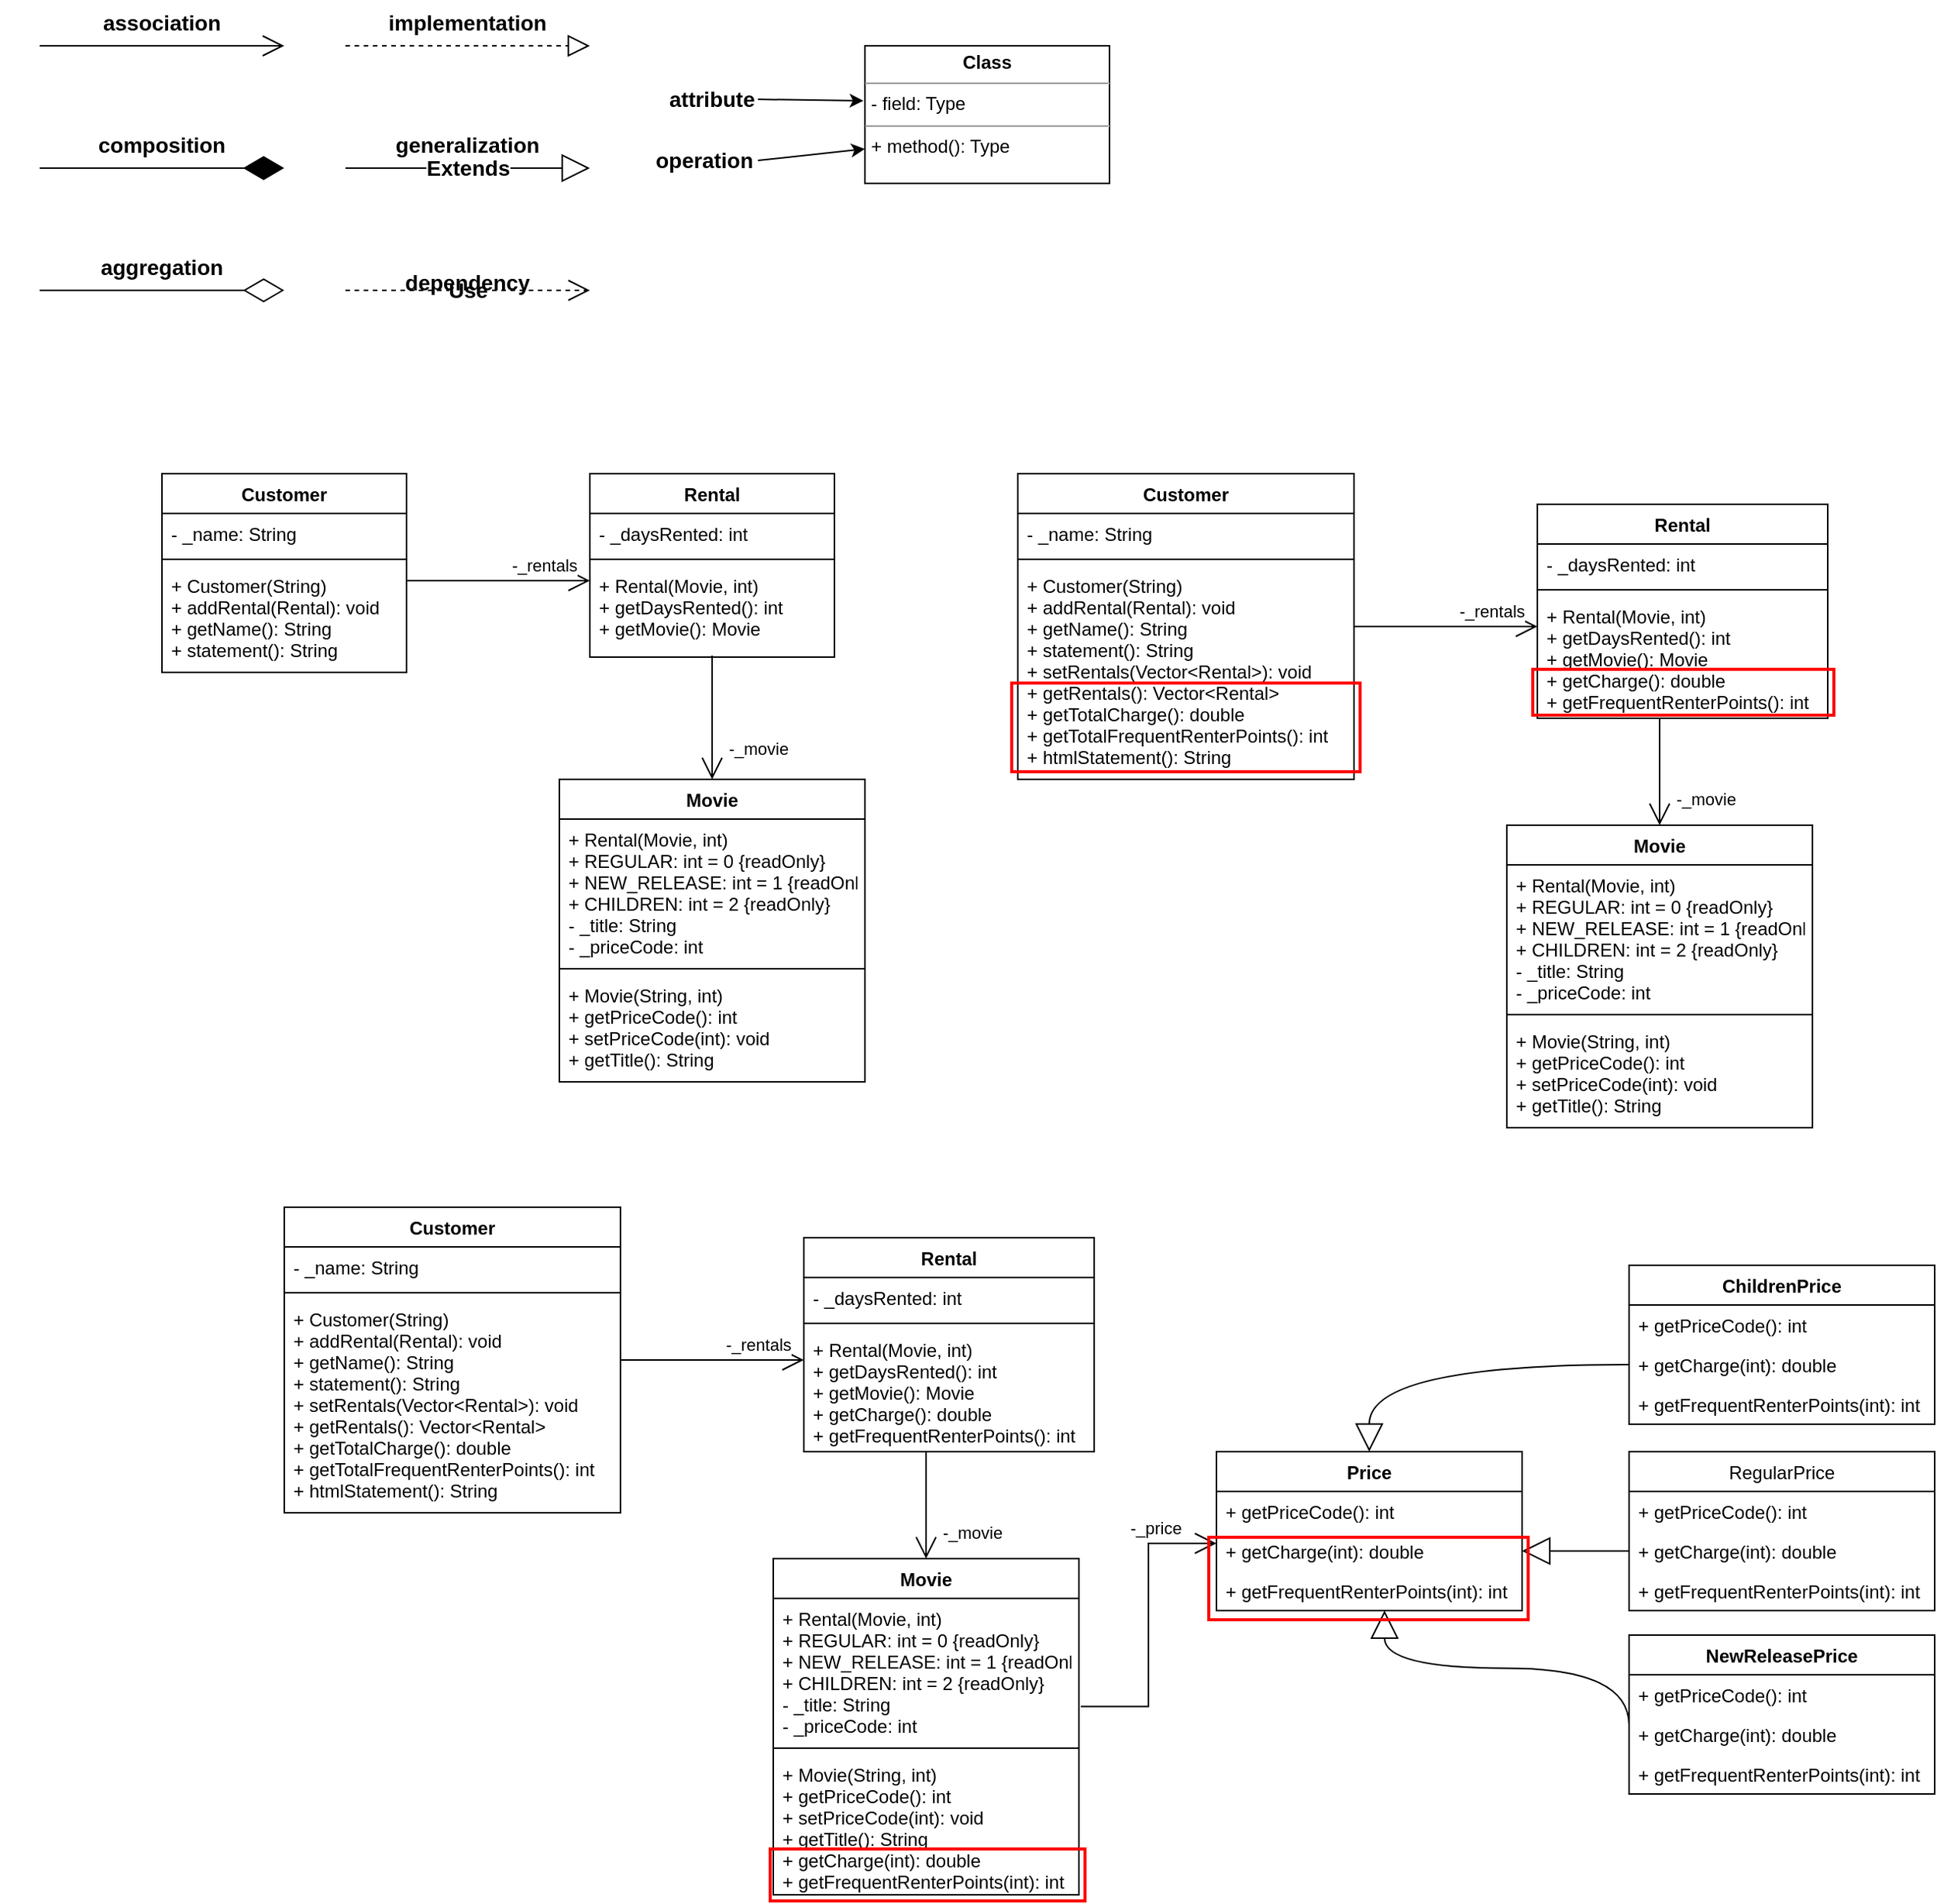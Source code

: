 <mxfile version="20.8.16" type="device"><diagram name="Page-1" id="xjZvKfOel7peh5mD1noz"><mxGraphModel dx="1600" dy="992" grid="1" gridSize="10" guides="1" tooltips="1" connect="1" arrows="1" fold="1" page="1" pageScale="1" pageWidth="850" pageHeight="1100" math="0" shadow="0"><root><mxCell id="0"/><mxCell id="1" parent="0"/><mxCell id="PV1EFJcUjrgo-LFW3s-f-2" value="" style="endArrow=open;endFill=1;endSize=12;html=1;rounded=0;fontStyle=1;fontSize=14;" parent="1" edge="1"><mxGeometry width="160" relative="1" as="geometry"><mxPoint x="40" y="640" as="sourcePoint"/><mxPoint x="200" y="640" as="targetPoint"/></mxGeometry></mxCell><mxCell id="PV1EFJcUjrgo-LFW3s-f-3" value="association" style="text;html=1;strokeColor=none;fillColor=none;align=center;verticalAlign=middle;whiteSpace=wrap;rounded=0;fontStyle=1;fontSize=14;" parent="1" vertex="1"><mxGeometry x="40" y="610" width="160" height="30" as="geometry"/></mxCell><mxCell id="PV1EFJcUjrgo-LFW3s-f-4" value="" style="endArrow=diamondThin;endFill=1;endSize=24;html=1;rounded=0;fontStyle=1;fontSize=14;" parent="1" edge="1"><mxGeometry width="160" relative="1" as="geometry"><mxPoint x="40" y="720" as="sourcePoint"/><mxPoint x="200" y="720" as="targetPoint"/></mxGeometry></mxCell><mxCell id="PV1EFJcUjrgo-LFW3s-f-5" value="composition" style="text;html=1;strokeColor=none;fillColor=none;align=center;verticalAlign=middle;whiteSpace=wrap;rounded=0;fontStyle=1;fontSize=14;" parent="1" vertex="1"><mxGeometry x="40" y="690" width="160" height="30" as="geometry"/></mxCell><mxCell id="PV1EFJcUjrgo-LFW3s-f-6" value="" style="endArrow=diamondThin;endFill=0;endSize=24;html=1;rounded=0;fontStyle=1;fontSize=14;" parent="1" edge="1"><mxGeometry width="160" relative="1" as="geometry"><mxPoint x="40" y="800" as="sourcePoint"/><mxPoint x="200" y="800" as="targetPoint"/></mxGeometry></mxCell><mxCell id="PV1EFJcUjrgo-LFW3s-f-7" value="aggregation" style="text;html=1;strokeColor=none;fillColor=none;align=center;verticalAlign=middle;whiteSpace=wrap;rounded=0;fontStyle=1;fontSize=14;" parent="1" vertex="1"><mxGeometry x="40" y="770" width="160" height="30" as="geometry"/></mxCell><mxCell id="PV1EFJcUjrgo-LFW3s-f-8" value="" style="endArrow=block;dashed=1;endFill=0;endSize=12;html=1;rounded=0;fontStyle=1;fontSize=14;" parent="1" edge="1"><mxGeometry width="160" relative="1" as="geometry"><mxPoint x="240" y="640" as="sourcePoint"/><mxPoint x="400" y="640" as="targetPoint"/></mxGeometry></mxCell><mxCell id="PV1EFJcUjrgo-LFW3s-f-9" value="implementation" style="text;html=1;strokeColor=none;fillColor=none;align=center;verticalAlign=middle;whiteSpace=wrap;rounded=0;fontStyle=1;fontSize=14;" parent="1" vertex="1"><mxGeometry x="240" y="610" width="160" height="30" as="geometry"/></mxCell><mxCell id="PV1EFJcUjrgo-LFW3s-f-10" value="Extends" style="endArrow=block;endSize=16;endFill=0;html=1;rounded=0;fontStyle=1;fontSize=14;" parent="1" edge="1"><mxGeometry width="160" relative="1" as="geometry"><mxPoint x="240" y="720" as="sourcePoint"/><mxPoint x="400" y="720" as="targetPoint"/></mxGeometry></mxCell><mxCell id="PV1EFJcUjrgo-LFW3s-f-11" value="generalization" style="text;html=1;strokeColor=none;fillColor=none;align=center;verticalAlign=middle;whiteSpace=wrap;rounded=0;fontStyle=1;fontSize=14;" parent="1" vertex="1"><mxGeometry x="240" y="690" width="160" height="30" as="geometry"/></mxCell><mxCell id="PV1EFJcUjrgo-LFW3s-f-12" value="Use" style="endArrow=open;endSize=12;dashed=1;html=1;rounded=0;fontStyle=1;fontSize=14;" parent="1" edge="1"><mxGeometry width="160" relative="1" as="geometry"><mxPoint x="240" y="800" as="sourcePoint"/><mxPoint x="400" y="800" as="targetPoint"/></mxGeometry></mxCell><mxCell id="PV1EFJcUjrgo-LFW3s-f-13" value="dependency" style="text;html=1;strokeColor=none;fillColor=none;align=center;verticalAlign=middle;whiteSpace=wrap;rounded=0;fontStyle=1;fontSize=14;" parent="1" vertex="1"><mxGeometry x="240" y="780" width="160" height="30" as="geometry"/></mxCell><mxCell id="PV1EFJcUjrgo-LFW3s-f-18" value="&lt;p style=&quot;margin:0px;margin-top:4px;text-align:center;&quot;&gt;&lt;b&gt;Class&lt;/b&gt;&lt;/p&gt;&lt;hr size=&quot;1&quot;&gt;&lt;p style=&quot;margin:0px;margin-left:4px;&quot;&gt;- field: Type&lt;/p&gt;&lt;hr size=&quot;1&quot;&gt;&lt;p style=&quot;margin:0px;margin-left:4px;&quot;&gt;+ method(): Type&lt;/p&gt;" style="verticalAlign=top;align=left;overflow=fill;fontSize=12;fontFamily=Helvetica;html=1;" parent="1" vertex="1"><mxGeometry x="580" y="640" width="160" height="90" as="geometry"/></mxCell><mxCell id="PV1EFJcUjrgo-LFW3s-f-19" value="" style="endArrow=classic;html=1;rounded=0;entryX=-0.006;entryY=0.4;entryDx=0;entryDy=0;entryPerimeter=0;exitX=1;exitY=0.5;exitDx=0;exitDy=0;" parent="1" source="PV1EFJcUjrgo-LFW3s-f-20" target="PV1EFJcUjrgo-LFW3s-f-18" edge="1"><mxGeometry width="50" height="50" relative="1" as="geometry"><mxPoint x="510" y="674.5" as="sourcePoint"/><mxPoint x="560" y="674.5" as="targetPoint"/></mxGeometry></mxCell><mxCell id="PV1EFJcUjrgo-LFW3s-f-20" value="attribute" style="text;html=1;strokeColor=none;fillColor=none;align=center;verticalAlign=middle;whiteSpace=wrap;rounded=0;fontStyle=1;fontSize=14;" parent="1" vertex="1"><mxGeometry x="450" y="660" width="60" height="30" as="geometry"/></mxCell><mxCell id="PV1EFJcUjrgo-LFW3s-f-21" value="" style="endArrow=classic;html=1;rounded=0;entryX=0;entryY=0.75;entryDx=0;entryDy=0;exitX=1;exitY=0.5;exitDx=0;exitDy=0;" parent="1" source="PV1EFJcUjrgo-LFW3s-f-22" target="PV1EFJcUjrgo-LFW3s-f-18" edge="1"><mxGeometry width="50" height="50" relative="1" as="geometry"><mxPoint x="500" y="714.5" as="sourcePoint"/><mxPoint x="569.04" y="716" as="targetPoint"/></mxGeometry></mxCell><mxCell id="PV1EFJcUjrgo-LFW3s-f-22" value="operation" style="text;html=1;strokeColor=none;fillColor=none;align=center;verticalAlign=middle;whiteSpace=wrap;rounded=0;fontStyle=1;fontSize=14;" parent="1" vertex="1"><mxGeometry x="440" y="700" width="70" height="30" as="geometry"/></mxCell><mxCell id="R69NQJKKHj9QpN-TUXng-1" value="Customer" style="swimlane;fontStyle=1;align=center;verticalAlign=top;childLayout=stackLayout;horizontal=1;startSize=26;horizontalStack=0;resizeParent=1;resizeParentMax=0;resizeLast=0;collapsible=1;marginBottom=0;" parent="1" vertex="1"><mxGeometry x="120" y="920" width="160" height="130" as="geometry"/></mxCell><mxCell id="R69NQJKKHj9QpN-TUXng-2" value="- _name: String" style="text;strokeColor=none;fillColor=none;align=left;verticalAlign=top;spacingLeft=4;spacingRight=4;overflow=hidden;rotatable=0;points=[[0,0.5],[1,0.5]];portConstraint=eastwest;" parent="R69NQJKKHj9QpN-TUXng-1" vertex="1"><mxGeometry y="26" width="160" height="26" as="geometry"/></mxCell><mxCell id="R69NQJKKHj9QpN-TUXng-3" value="" style="line;strokeWidth=1;fillColor=none;align=left;verticalAlign=middle;spacingTop=-1;spacingLeft=3;spacingRight=3;rotatable=0;labelPosition=right;points=[];portConstraint=eastwest;strokeColor=inherit;" parent="R69NQJKKHj9QpN-TUXng-1" vertex="1"><mxGeometry y="52" width="160" height="8" as="geometry"/></mxCell><mxCell id="R69NQJKKHj9QpN-TUXng-4" value="+ Customer(String)&#10;+ addRental(Rental): void&#10;+ getName(): String&#10;+ statement(): String" style="text;strokeColor=none;fillColor=none;align=left;verticalAlign=top;spacingLeft=4;spacingRight=4;overflow=hidden;rotatable=0;points=[[0,0.5],[1,0.5]];portConstraint=eastwest;" parent="R69NQJKKHj9QpN-TUXng-1" vertex="1"><mxGeometry y="60" width="160" height="70" as="geometry"/></mxCell><mxCell id="R69NQJKKHj9QpN-TUXng-5" value="Rental" style="swimlane;fontStyle=1;align=center;verticalAlign=top;childLayout=stackLayout;horizontal=1;startSize=26;horizontalStack=0;resizeParent=1;resizeParentMax=0;resizeLast=0;collapsible=1;marginBottom=0;" parent="1" vertex="1"><mxGeometry x="400" y="920" width="160" height="120" as="geometry"/></mxCell><mxCell id="R69NQJKKHj9QpN-TUXng-6" value="- _daysRented: int" style="text;strokeColor=none;fillColor=none;align=left;verticalAlign=top;spacingLeft=4;spacingRight=4;overflow=hidden;rotatable=0;points=[[0,0.5],[1,0.5]];portConstraint=eastwest;" parent="R69NQJKKHj9QpN-TUXng-5" vertex="1"><mxGeometry y="26" width="160" height="26" as="geometry"/></mxCell><mxCell id="R69NQJKKHj9QpN-TUXng-7" value="" style="line;strokeWidth=1;fillColor=none;align=left;verticalAlign=middle;spacingTop=-1;spacingLeft=3;spacingRight=3;rotatable=0;labelPosition=right;points=[];portConstraint=eastwest;strokeColor=inherit;" parent="R69NQJKKHj9QpN-TUXng-5" vertex="1"><mxGeometry y="52" width="160" height="8" as="geometry"/></mxCell><mxCell id="R69NQJKKHj9QpN-TUXng-8" value="+ Rental(Movie, int)&#10;+ getDaysRented(): int&#10;+ getMovie(): Movie" style="text;strokeColor=none;fillColor=none;align=left;verticalAlign=top;spacingLeft=4;spacingRight=4;overflow=hidden;rotatable=0;points=[[0,0.5],[1,0.5]];portConstraint=eastwest;" parent="R69NQJKKHj9QpN-TUXng-5" vertex="1"><mxGeometry y="60" width="160" height="60" as="geometry"/></mxCell><mxCell id="OQfz_WFB2d55QO-OLQLl-6" value="-_movie" style="endArrow=open;endFill=1;endSize=12;html=1;rounded=0;entryX=0.5;entryY=0;entryDx=0;entryDy=0;" parent="R69NQJKKHj9QpN-TUXng-5" target="OQfz_WFB2d55QO-OLQLl-1" edge="1"><mxGeometry x="0.506" y="30" width="160" relative="1" as="geometry"><mxPoint x="80" y="119" as="sourcePoint"/><mxPoint x="240" y="119" as="targetPoint"/><mxPoint as="offset"/></mxGeometry></mxCell><mxCell id="OQfz_WFB2d55QO-OLQLl-1" value="Movie" style="swimlane;fontStyle=1;align=center;verticalAlign=top;childLayout=stackLayout;horizontal=1;startSize=26;horizontalStack=0;resizeParent=1;resizeParentMax=0;resizeLast=0;collapsible=1;marginBottom=0;" parent="1" vertex="1"><mxGeometry x="380" y="1120" width="200" height="198" as="geometry"/></mxCell><mxCell id="OQfz_WFB2d55QO-OLQLl-2" value="+ Rental(Movie, int)&#10;+ REGULAR: int = 0 {readOnly}&#10;+ NEW_RELEASE: int = 1 {readOnly}&#10;+ CHILDREN: int = 2 {readOnly}&#10;- _title: String&#10;- _priceCode: int" style="text;strokeColor=none;fillColor=none;align=left;verticalAlign=top;spacingLeft=4;spacingRight=4;overflow=hidden;rotatable=0;points=[[0,0.5],[1,0.5]];portConstraint=eastwest;" parent="OQfz_WFB2d55QO-OLQLl-1" vertex="1"><mxGeometry y="26" width="200" height="94" as="geometry"/></mxCell><mxCell id="OQfz_WFB2d55QO-OLQLl-3" value="" style="line;strokeWidth=1;fillColor=none;align=left;verticalAlign=middle;spacingTop=-1;spacingLeft=3;spacingRight=3;rotatable=0;labelPosition=right;points=[];portConstraint=eastwest;strokeColor=inherit;" parent="OQfz_WFB2d55QO-OLQLl-1" vertex="1"><mxGeometry y="120" width="200" height="8" as="geometry"/></mxCell><mxCell id="OQfz_WFB2d55QO-OLQLl-4" value="+ Movie(String, int)&#10;+ getPriceCode(): int&#10;+ setPriceCode(int): void&#10;+ getTitle(): String" style="text;strokeColor=none;fillColor=none;align=left;verticalAlign=top;spacingLeft=4;spacingRight=4;overflow=hidden;rotatable=0;points=[[0,0.5],[1,0.5]];portConstraint=eastwest;" parent="OQfz_WFB2d55QO-OLQLl-1" vertex="1"><mxGeometry y="128" width="200" height="70" as="geometry"/></mxCell><mxCell id="OQfz_WFB2d55QO-OLQLl-5" value="-_rentals" style="endArrow=open;endFill=1;endSize=12;html=1;rounded=0;" parent="1" edge="1"><mxGeometry x="0.5" y="10" width="160" relative="1" as="geometry"><mxPoint x="280" y="990" as="sourcePoint"/><mxPoint x="400" y="990" as="targetPoint"/><mxPoint as="offset"/></mxGeometry></mxCell><mxCell id="OQfz_WFB2d55QO-OLQLl-7" value="Customer" style="swimlane;fontStyle=1;align=center;verticalAlign=top;childLayout=stackLayout;horizontal=1;startSize=26;horizontalStack=0;resizeParent=1;resizeParentMax=0;resizeLast=0;collapsible=1;marginBottom=0;" parent="1" vertex="1"><mxGeometry x="680" y="920" width="220" height="200" as="geometry"/></mxCell><mxCell id="OQfz_WFB2d55QO-OLQLl-8" value="- _name: String" style="text;strokeColor=none;fillColor=none;align=left;verticalAlign=top;spacingLeft=4;spacingRight=4;overflow=hidden;rotatable=0;points=[[0,0.5],[1,0.5]];portConstraint=eastwest;" parent="OQfz_WFB2d55QO-OLQLl-7" vertex="1"><mxGeometry y="26" width="220" height="26" as="geometry"/></mxCell><mxCell id="OQfz_WFB2d55QO-OLQLl-9" value="" style="line;strokeWidth=1;fillColor=none;align=left;verticalAlign=middle;spacingTop=-1;spacingLeft=3;spacingRight=3;rotatable=0;labelPosition=right;points=[];portConstraint=eastwest;strokeColor=inherit;" parent="OQfz_WFB2d55QO-OLQLl-7" vertex="1"><mxGeometry y="52" width="220" height="8" as="geometry"/></mxCell><mxCell id="OQfz_WFB2d55QO-OLQLl-10" value="+ Customer(String)&#10;+ addRental(Rental): void&#10;+ getName(): String&#10;+ statement(): String&#10;+ setRentals(Vector&lt;Rental&gt;): void&#10;+ getRentals(): Vector&lt;Rental&gt;&#10;+ getTotalCharge(): double&#10;+ getTotalFrequentRenterPoints(): int&#10;+ htmlStatement(): String" style="text;strokeColor=none;fillColor=none;align=left;verticalAlign=top;spacingLeft=4;spacingRight=4;overflow=hidden;rotatable=0;points=[[0,0.5],[1,0.5]];portConstraint=eastwest;fontColor=#000000;" parent="OQfz_WFB2d55QO-OLQLl-7" vertex="1"><mxGeometry y="60" width="220" height="140" as="geometry"/></mxCell><mxCell id="OQfz_WFB2d55QO-OLQLl-11" value="Rental" style="swimlane;fontStyle=1;align=center;verticalAlign=top;childLayout=stackLayout;horizontal=1;startSize=26;horizontalStack=0;resizeParent=1;resizeParentMax=0;resizeLast=0;collapsible=1;marginBottom=0;" parent="1" vertex="1"><mxGeometry x="1020" y="940" width="190" height="140" as="geometry"/></mxCell><mxCell id="OQfz_WFB2d55QO-OLQLl-12" value="- _daysRented: int" style="text;strokeColor=none;fillColor=none;align=left;verticalAlign=top;spacingLeft=4;spacingRight=4;overflow=hidden;rotatable=0;points=[[0,0.5],[1,0.5]];portConstraint=eastwest;" parent="OQfz_WFB2d55QO-OLQLl-11" vertex="1"><mxGeometry y="26" width="190" height="26" as="geometry"/></mxCell><mxCell id="OQfz_WFB2d55QO-OLQLl-13" value="" style="line;strokeWidth=1;fillColor=none;align=left;verticalAlign=middle;spacingTop=-1;spacingLeft=3;spacingRight=3;rotatable=0;labelPosition=right;points=[];portConstraint=eastwest;strokeColor=inherit;" parent="OQfz_WFB2d55QO-OLQLl-11" vertex="1"><mxGeometry y="52" width="190" height="8" as="geometry"/></mxCell><mxCell id="OQfz_WFB2d55QO-OLQLl-14" value="+ Rental(Movie, int)&#10;+ getDaysRented(): int&#10;+ getMovie(): Movie&#10;+ getCharge(): double&#10;+ getFrequentRenterPoints(): int" style="text;strokeColor=none;fillColor=none;align=left;verticalAlign=top;spacingLeft=4;spacingRight=4;overflow=hidden;rotatable=0;points=[[0,0.5],[1,0.5]];portConstraint=eastwest;" parent="OQfz_WFB2d55QO-OLQLl-11" vertex="1"><mxGeometry y="60" width="190" height="80" as="geometry"/></mxCell><mxCell id="OQfz_WFB2d55QO-OLQLl-15" value="-_movie" style="endArrow=open;endFill=1;endSize=12;html=1;rounded=0;entryX=0.5;entryY=0;entryDx=0;entryDy=0;" parent="OQfz_WFB2d55QO-OLQLl-11" target="OQfz_WFB2d55QO-OLQLl-16" edge="1"><mxGeometry x="0.506" y="30" width="160" relative="1" as="geometry"><mxPoint x="80" y="140" as="sourcePoint"/><mxPoint x="240" y="119" as="targetPoint"/><mxPoint as="offset"/></mxGeometry></mxCell><mxCell id="OQfz_WFB2d55QO-OLQLl-16" value="Movie" style="swimlane;fontStyle=1;align=center;verticalAlign=top;childLayout=stackLayout;horizontal=1;startSize=26;horizontalStack=0;resizeParent=1;resizeParentMax=0;resizeLast=0;collapsible=1;marginBottom=0;" parent="1" vertex="1"><mxGeometry x="1000" y="1150" width="200" height="198" as="geometry"/></mxCell><mxCell id="OQfz_WFB2d55QO-OLQLl-17" value="+ Rental(Movie, int)&#10;+ REGULAR: int = 0 {readOnly}&#10;+ NEW_RELEASE: int = 1 {readOnly}&#10;+ CHILDREN: int = 2 {readOnly}&#10;- _title: String&#10;- _priceCode: int" style="text;strokeColor=none;fillColor=none;align=left;verticalAlign=top;spacingLeft=4;spacingRight=4;overflow=hidden;rotatable=0;points=[[0,0.5],[1,0.5]];portConstraint=eastwest;" parent="OQfz_WFB2d55QO-OLQLl-16" vertex="1"><mxGeometry y="26" width="200" height="94" as="geometry"/></mxCell><mxCell id="OQfz_WFB2d55QO-OLQLl-18" value="" style="line;strokeWidth=1;fillColor=none;align=left;verticalAlign=middle;spacingTop=-1;spacingLeft=3;spacingRight=3;rotatable=0;labelPosition=right;points=[];portConstraint=eastwest;strokeColor=inherit;" parent="OQfz_WFB2d55QO-OLQLl-16" vertex="1"><mxGeometry y="120" width="200" height="8" as="geometry"/></mxCell><mxCell id="OQfz_WFB2d55QO-OLQLl-19" value="+ Movie(String, int)&#10;+ getPriceCode(): int&#10;+ setPriceCode(int): void&#10;+ getTitle(): String" style="text;strokeColor=none;fillColor=none;align=left;verticalAlign=top;spacingLeft=4;spacingRight=4;overflow=hidden;rotatable=0;points=[[0,0.5],[1,0.5]];portConstraint=eastwest;" parent="OQfz_WFB2d55QO-OLQLl-16" vertex="1"><mxGeometry y="128" width="200" height="70" as="geometry"/></mxCell><mxCell id="OQfz_WFB2d55QO-OLQLl-20" value="-_rentals" style="endArrow=open;endFill=1;endSize=12;html=1;rounded=0;" parent="1" edge="1"><mxGeometry x="0.5" y="10" width="160" relative="1" as="geometry"><mxPoint x="900" y="1020" as="sourcePoint"/><mxPoint x="1020" y="1020" as="targetPoint"/><mxPoint as="offset"/></mxGeometry></mxCell><mxCell id="OQfz_WFB2d55QO-OLQLl-21" value="" style="rounded=0;whiteSpace=wrap;html=1;fontColor=#000000;fillColor=none;strokeColor=#FF0000;strokeWidth=2;" parent="1" vertex="1"><mxGeometry x="676" y="1057" width="228" height="58" as="geometry"/></mxCell><mxCell id="UCq6OeMAjsQIkMiQeq0x-2" value="" style="rounded=0;whiteSpace=wrap;html=1;fontColor=#000000;fillColor=none;strokeColor=#FF0000;strokeWidth=2;" parent="1" vertex="1"><mxGeometry x="1017" y="1048" width="197" height="30" as="geometry"/></mxCell><mxCell id="UCq6OeMAjsQIkMiQeq0x-3" value="Customer" style="swimlane;fontStyle=1;align=center;verticalAlign=top;childLayout=stackLayout;horizontal=1;startSize=26;horizontalStack=0;resizeParent=1;resizeParentMax=0;resizeLast=0;collapsible=1;marginBottom=0;" parent="1" vertex="1"><mxGeometry x="200" y="1400" width="220" height="200" as="geometry"/></mxCell><mxCell id="UCq6OeMAjsQIkMiQeq0x-4" value="- _name: String" style="text;strokeColor=none;fillColor=none;align=left;verticalAlign=top;spacingLeft=4;spacingRight=4;overflow=hidden;rotatable=0;points=[[0,0.5],[1,0.5]];portConstraint=eastwest;" parent="UCq6OeMAjsQIkMiQeq0x-3" vertex="1"><mxGeometry y="26" width="220" height="26" as="geometry"/></mxCell><mxCell id="UCq6OeMAjsQIkMiQeq0x-5" value="" style="line;strokeWidth=1;fillColor=none;align=left;verticalAlign=middle;spacingTop=-1;spacingLeft=3;spacingRight=3;rotatable=0;labelPosition=right;points=[];portConstraint=eastwest;strokeColor=inherit;" parent="UCq6OeMAjsQIkMiQeq0x-3" vertex="1"><mxGeometry y="52" width="220" height="8" as="geometry"/></mxCell><mxCell id="UCq6OeMAjsQIkMiQeq0x-6" value="+ Customer(String)&#10;+ addRental(Rental): void&#10;+ getName(): String&#10;+ statement(): String&#10;+ setRentals(Vector&lt;Rental&gt;): void&#10;+ getRentals(): Vector&lt;Rental&gt;&#10;+ getTotalCharge(): double&#10;+ getTotalFrequentRenterPoints(): int&#10;+ htmlStatement(): String" style="text;strokeColor=none;fillColor=none;align=left;verticalAlign=top;spacingLeft=4;spacingRight=4;overflow=hidden;rotatable=0;points=[[0,0.5],[1,0.5]];portConstraint=eastwest;fontColor=#000000;" parent="UCq6OeMAjsQIkMiQeq0x-3" vertex="1"><mxGeometry y="60" width="220" height="140" as="geometry"/></mxCell><mxCell id="UCq6OeMAjsQIkMiQeq0x-7" value="Rental" style="swimlane;fontStyle=1;align=center;verticalAlign=top;childLayout=stackLayout;horizontal=1;startSize=26;horizontalStack=0;resizeParent=1;resizeParentMax=0;resizeLast=0;collapsible=1;marginBottom=0;" parent="1" vertex="1"><mxGeometry x="540" y="1420" width="190" height="140" as="geometry"/></mxCell><mxCell id="UCq6OeMAjsQIkMiQeq0x-8" value="- _daysRented: int" style="text;strokeColor=none;fillColor=none;align=left;verticalAlign=top;spacingLeft=4;spacingRight=4;overflow=hidden;rotatable=0;points=[[0,0.5],[1,0.5]];portConstraint=eastwest;" parent="UCq6OeMAjsQIkMiQeq0x-7" vertex="1"><mxGeometry y="26" width="190" height="26" as="geometry"/></mxCell><mxCell id="UCq6OeMAjsQIkMiQeq0x-9" value="" style="line;strokeWidth=1;fillColor=none;align=left;verticalAlign=middle;spacingTop=-1;spacingLeft=3;spacingRight=3;rotatable=0;labelPosition=right;points=[];portConstraint=eastwest;strokeColor=inherit;" parent="UCq6OeMAjsQIkMiQeq0x-7" vertex="1"><mxGeometry y="52" width="190" height="8" as="geometry"/></mxCell><mxCell id="UCq6OeMAjsQIkMiQeq0x-10" value="+ Rental(Movie, int)&#10;+ getDaysRented(): int&#10;+ getMovie(): Movie&#10;+ getCharge(): double&#10;+ getFrequentRenterPoints(): int" style="text;strokeColor=none;fillColor=none;align=left;verticalAlign=top;spacingLeft=4;spacingRight=4;overflow=hidden;rotatable=0;points=[[0,0.5],[1,0.5]];portConstraint=eastwest;" parent="UCq6OeMAjsQIkMiQeq0x-7" vertex="1"><mxGeometry y="60" width="190" height="80" as="geometry"/></mxCell><mxCell id="UCq6OeMAjsQIkMiQeq0x-11" value="-_movie" style="endArrow=open;endFill=1;endSize=12;html=1;rounded=0;entryX=0.5;entryY=0;entryDx=0;entryDy=0;" parent="UCq6OeMAjsQIkMiQeq0x-7" target="UCq6OeMAjsQIkMiQeq0x-12" edge="1"><mxGeometry x="0.506" y="30" width="160" relative="1" as="geometry"><mxPoint x="80" y="140" as="sourcePoint"/><mxPoint x="240" y="119" as="targetPoint"/><mxPoint as="offset"/></mxGeometry></mxCell><mxCell id="UCq6OeMAjsQIkMiQeq0x-12" value="Movie" style="swimlane;fontStyle=1;align=center;verticalAlign=top;childLayout=stackLayout;horizontal=1;startSize=26;horizontalStack=0;resizeParent=1;resizeParentMax=0;resizeLast=0;collapsible=1;marginBottom=0;" parent="1" vertex="1"><mxGeometry x="520" y="1630" width="200" height="220" as="geometry"/></mxCell><mxCell id="UCq6OeMAjsQIkMiQeq0x-13" value="+ Rental(Movie, int)&#10;+ REGULAR: int = 0 {readOnly}&#10;+ NEW_RELEASE: int = 1 {readOnly}&#10;+ CHILDREN: int = 2 {readOnly}&#10;- _title: String&#10;- _priceCode: int" style="text;strokeColor=none;fillColor=none;align=left;verticalAlign=top;spacingLeft=4;spacingRight=4;overflow=hidden;rotatable=0;points=[[0,0.5],[1,0.5]];portConstraint=eastwest;" parent="UCq6OeMAjsQIkMiQeq0x-12" vertex="1"><mxGeometry y="26" width="200" height="94" as="geometry"/></mxCell><mxCell id="UCq6OeMAjsQIkMiQeq0x-14" value="" style="line;strokeWidth=1;fillColor=none;align=left;verticalAlign=middle;spacingTop=-1;spacingLeft=3;spacingRight=3;rotatable=0;labelPosition=right;points=[];portConstraint=eastwest;strokeColor=inherit;" parent="UCq6OeMAjsQIkMiQeq0x-12" vertex="1"><mxGeometry y="120" width="200" height="8" as="geometry"/></mxCell><mxCell id="UCq6OeMAjsQIkMiQeq0x-15" value="+ Movie(String, int)&#10;+ getPriceCode(): int&#10;+ setPriceCode(int): void&#10;+ getTitle(): String&#10;+ getCharge(int): double&#10;+ getFrequentRenterPoints(int): int" style="text;strokeColor=none;fillColor=none;align=left;verticalAlign=top;spacingLeft=4;spacingRight=4;overflow=hidden;rotatable=0;points=[[0,0.5],[1,0.5]];portConstraint=eastwest;" parent="UCq6OeMAjsQIkMiQeq0x-12" vertex="1"><mxGeometry y="128" width="200" height="92" as="geometry"/></mxCell><mxCell id="UCq6OeMAjsQIkMiQeq0x-16" value="-_rentals" style="endArrow=open;endFill=1;endSize=12;html=1;rounded=0;" parent="1" edge="1"><mxGeometry x="0.5" y="10" width="160" relative="1" as="geometry"><mxPoint x="420" y="1500" as="sourcePoint"/><mxPoint x="540" y="1500" as="targetPoint"/><mxPoint as="offset"/></mxGeometry></mxCell><mxCell id="UCq6OeMAjsQIkMiQeq0x-19" value="" style="rounded=0;whiteSpace=wrap;html=1;fontColor=#000000;fillColor=none;strokeColor=#FF0000;strokeWidth=2;" parent="1" vertex="1"><mxGeometry x="518" y="1820" width="206" height="34" as="geometry"/></mxCell><mxCell id="UCq6OeMAjsQIkMiQeq0x-24" value="Price" style="swimlane;fontStyle=1;childLayout=stackLayout;horizontal=1;startSize=26;fillColor=none;horizontalStack=0;resizeParent=1;resizeParentMax=0;resizeLast=0;collapsible=1;marginBottom=0;strokeColor=#000000;strokeWidth=1;" parent="1" vertex="1"><mxGeometry x="810" y="1560" width="200" height="104" as="geometry"/></mxCell><mxCell id="UCq6OeMAjsQIkMiQeq0x-25" value="+ getPriceCode(): int" style="text;strokeColor=none;fillColor=none;align=left;verticalAlign=top;spacingLeft=4;spacingRight=4;overflow=hidden;rotatable=0;points=[[0,0.5],[1,0.5]];portConstraint=eastwest;" parent="UCq6OeMAjsQIkMiQeq0x-24" vertex="1"><mxGeometry y="26" width="200" height="26" as="geometry"/></mxCell><mxCell id="UCq6OeMAjsQIkMiQeq0x-26" value="+ getCharge(int): double" style="text;strokeColor=none;fillColor=none;align=left;verticalAlign=top;spacingLeft=4;spacingRight=4;overflow=hidden;rotatable=0;points=[[0,0.5],[1,0.5]];portConstraint=eastwest;" parent="UCq6OeMAjsQIkMiQeq0x-24" vertex="1"><mxGeometry y="52" width="200" height="26" as="geometry"/></mxCell><mxCell id="UCq6OeMAjsQIkMiQeq0x-27" value="+ getFrequentRenterPoints(int): int" style="text;strokeColor=none;fillColor=none;align=left;verticalAlign=top;spacingLeft=4;spacingRight=4;overflow=hidden;rotatable=0;points=[[0,0.5],[1,0.5]];portConstraint=eastwest;" parent="UCq6OeMAjsQIkMiQeq0x-24" vertex="1"><mxGeometry y="78" width="200" height="26" as="geometry"/></mxCell><mxCell id="UCq6OeMAjsQIkMiQeq0x-28" value="ChildrenPrice" style="swimlane;fontStyle=1;childLayout=stackLayout;horizontal=1;startSize=26;fillColor=none;horizontalStack=0;resizeParent=1;resizeParentMax=0;resizeLast=0;collapsible=1;marginBottom=0;strokeColor=#000000;strokeWidth=1;" parent="1" vertex="1"><mxGeometry x="1080" y="1438" width="200" height="104" as="geometry"/></mxCell><mxCell id="UCq6OeMAjsQIkMiQeq0x-29" value="+ getPriceCode(): int" style="text;strokeColor=none;fillColor=none;align=left;verticalAlign=top;spacingLeft=4;spacingRight=4;overflow=hidden;rotatable=0;points=[[0,0.5],[1,0.5]];portConstraint=eastwest;" parent="UCq6OeMAjsQIkMiQeq0x-28" vertex="1"><mxGeometry y="26" width="200" height="26" as="geometry"/></mxCell><mxCell id="UCq6OeMAjsQIkMiQeq0x-30" value="+ getCharge(int): double" style="text;strokeColor=none;fillColor=none;align=left;verticalAlign=top;spacingLeft=4;spacingRight=4;overflow=hidden;rotatable=0;points=[[0,0.5],[1,0.5]];portConstraint=eastwest;" parent="UCq6OeMAjsQIkMiQeq0x-28" vertex="1"><mxGeometry y="52" width="200" height="26" as="geometry"/></mxCell><mxCell id="UCq6OeMAjsQIkMiQeq0x-31" value="+ getFrequentRenterPoints(int): int" style="text;strokeColor=none;fillColor=none;align=left;verticalAlign=top;spacingLeft=4;spacingRight=4;overflow=hidden;rotatable=0;points=[[0,0.5],[1,0.5]];portConstraint=eastwest;" parent="UCq6OeMAjsQIkMiQeq0x-28" vertex="1"><mxGeometry y="78" width="200" height="26" as="geometry"/></mxCell><mxCell id="UCq6OeMAjsQIkMiQeq0x-32" value="RegularPrice" style="swimlane;fontStyle=0;childLayout=stackLayout;horizontal=1;startSize=26;fillColor=none;horizontalStack=0;resizeParent=1;resizeParentMax=0;resizeLast=0;collapsible=1;marginBottom=0;strokeColor=#000000;strokeWidth=1;" parent="1" vertex="1"><mxGeometry x="1080" y="1560" width="200" height="104" as="geometry"/></mxCell><mxCell id="UCq6OeMAjsQIkMiQeq0x-33" value="+ getPriceCode(): int" style="text;strokeColor=none;fillColor=none;align=left;verticalAlign=top;spacingLeft=4;spacingRight=4;overflow=hidden;rotatable=0;points=[[0,0.5],[1,0.5]];portConstraint=eastwest;" parent="UCq6OeMAjsQIkMiQeq0x-32" vertex="1"><mxGeometry y="26" width="200" height="26" as="geometry"/></mxCell><mxCell id="UCq6OeMAjsQIkMiQeq0x-34" value="+ getCharge(int): double" style="text;strokeColor=none;fillColor=none;align=left;verticalAlign=top;spacingLeft=4;spacingRight=4;overflow=hidden;rotatable=0;points=[[0,0.5],[1,0.5]];portConstraint=eastwest;" parent="UCq6OeMAjsQIkMiQeq0x-32" vertex="1"><mxGeometry y="52" width="200" height="26" as="geometry"/></mxCell><mxCell id="UCq6OeMAjsQIkMiQeq0x-35" value="+ getFrequentRenterPoints(int): int" style="text;strokeColor=none;fillColor=none;align=left;verticalAlign=top;spacingLeft=4;spacingRight=4;overflow=hidden;rotatable=0;points=[[0,0.5],[1,0.5]];portConstraint=eastwest;" parent="UCq6OeMAjsQIkMiQeq0x-32" vertex="1"><mxGeometry y="78" width="200" height="26" as="geometry"/></mxCell><mxCell id="UCq6OeMAjsQIkMiQeq0x-36" value="NewReleasePrice" style="swimlane;fontStyle=1;childLayout=stackLayout;horizontal=1;startSize=26;fillColor=none;horizontalStack=0;resizeParent=1;resizeParentMax=0;resizeLast=0;collapsible=1;marginBottom=0;strokeColor=#000000;strokeWidth=1;" parent="1" vertex="1"><mxGeometry x="1080" y="1680" width="200" height="104" as="geometry"/></mxCell><mxCell id="UCq6OeMAjsQIkMiQeq0x-37" value="+ getPriceCode(): int" style="text;strokeColor=none;fillColor=none;align=left;verticalAlign=top;spacingLeft=4;spacingRight=4;overflow=hidden;rotatable=0;points=[[0,0.5],[1,0.5]];portConstraint=eastwest;" parent="UCq6OeMAjsQIkMiQeq0x-36" vertex="1"><mxGeometry y="26" width="200" height="26" as="geometry"/></mxCell><mxCell id="UCq6OeMAjsQIkMiQeq0x-38" value="+ getCharge(int): double" style="text;strokeColor=none;fillColor=none;align=left;verticalAlign=top;spacingLeft=4;spacingRight=4;overflow=hidden;rotatable=0;points=[[0,0.5],[1,0.5]];portConstraint=eastwest;" parent="UCq6OeMAjsQIkMiQeq0x-36" vertex="1"><mxGeometry y="52" width="200" height="26" as="geometry"/></mxCell><mxCell id="UCq6OeMAjsQIkMiQeq0x-39" value="+ getFrequentRenterPoints(int): int" style="text;strokeColor=none;fillColor=none;align=left;verticalAlign=top;spacingLeft=4;spacingRight=4;overflow=hidden;rotatable=0;points=[[0,0.5],[1,0.5]];portConstraint=eastwest;" parent="UCq6OeMAjsQIkMiQeq0x-36" vertex="1"><mxGeometry y="78" width="200" height="26" as="geometry"/></mxCell><mxCell id="UCq6OeMAjsQIkMiQeq0x-40" value="" style="endArrow=block;endSize=16;endFill=0;html=1;rounded=0;entryX=0.5;entryY=0;entryDx=0;entryDy=0;exitX=0;exitY=0.5;exitDx=0;exitDy=0;edgeStyle=orthogonalEdgeStyle;curved=1;" parent="1" source="UCq6OeMAjsQIkMiQeq0x-30" target="UCq6OeMAjsQIkMiQeq0x-24" edge="1"><mxGeometry x="0.375" y="90" width="160" relative="1" as="geometry"><mxPoint x="920" y="1489.5" as="sourcePoint"/><mxPoint x="1080" y="1489.5" as="targetPoint"/><mxPoint as="offset"/></mxGeometry></mxCell><mxCell id="UCq6OeMAjsQIkMiQeq0x-42" value="" style="endArrow=block;endSize=16;endFill=0;html=1;rounded=0;curved=1;exitX=0;exitY=0.5;exitDx=0;exitDy=0;entryX=1;entryY=0.5;entryDx=0;entryDy=0;" parent="1" source="UCq6OeMAjsQIkMiQeq0x-34" target="UCq6OeMAjsQIkMiQeq0x-26" edge="1"><mxGeometry x="0.143" y="-65" width="160" relative="1" as="geometry"><mxPoint x="820" y="1800" as="sourcePoint"/><mxPoint x="980" y="1800" as="targetPoint"/><mxPoint as="offset"/></mxGeometry></mxCell><mxCell id="UCq6OeMAjsQIkMiQeq0x-43" value="" style="endArrow=block;endSize=16;endFill=0;html=1;rounded=0;exitX=0;exitY=0.5;exitDx=0;exitDy=0;entryX=0.55;entryY=0.997;entryDx=0;entryDy=0;entryPerimeter=0;edgeStyle=orthogonalEdgeStyle;curved=1;" parent="1" target="UCq6OeMAjsQIkMiQeq0x-27" edge="1"><mxGeometry x="0.143" y="-65" width="160" relative="1" as="geometry"><mxPoint x="1080" y="1739.5" as="sourcePoint"/><mxPoint x="1010" y="1739.5" as="targetPoint"/><mxPoint as="offset"/></mxGeometry></mxCell><mxCell id="z5FjlhwpFLuzclh5f7W9-3" value="-_price" style="endArrow=open;endFill=1;endSize=12;html=1;rounded=0;exitX=1.006;exitY=0.753;exitDx=0;exitDy=0;exitPerimeter=0;edgeStyle=elbowEdgeStyle;" edge="1" parent="1" source="UCq6OeMAjsQIkMiQeq0x-13"><mxGeometry x="0.591" y="10" width="160" relative="1" as="geometry"><mxPoint x="690" y="1620" as="sourcePoint"/><mxPoint x="810" y="1620" as="targetPoint"/><mxPoint as="offset"/></mxGeometry></mxCell><mxCell id="z5FjlhwpFLuzclh5f7W9-4" value="" style="rounded=0;whiteSpace=wrap;html=1;fontColor=#000000;fillColor=none;strokeColor=#FF0000;strokeWidth=2;" vertex="1" parent="1"><mxGeometry x="805" y="1616" width="209" height="54" as="geometry"/></mxCell></root></mxGraphModel></diagram></mxfile>